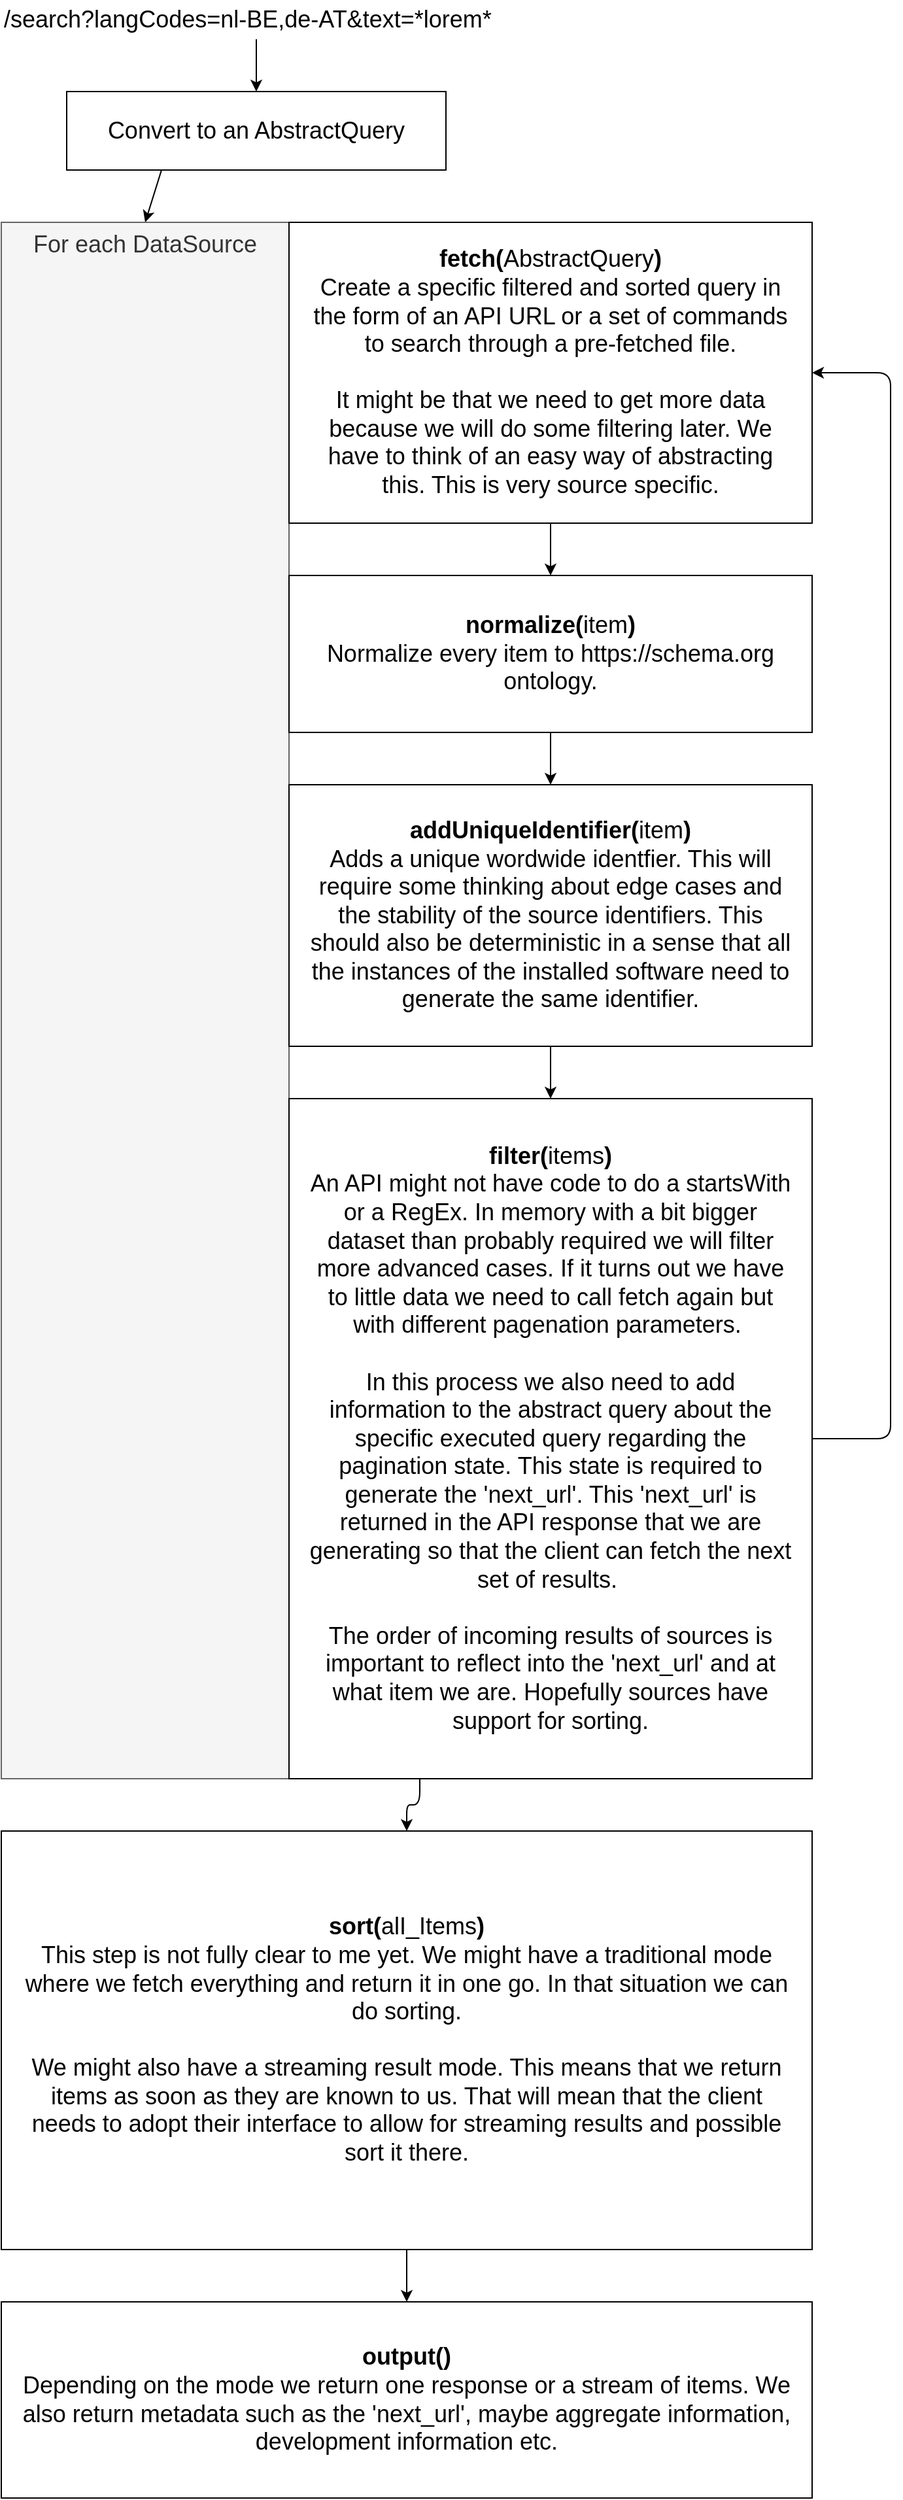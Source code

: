 <mxfile>
    <diagram id="UzllzLov6MiDBfOCMm3I" name="Page-1">
        <mxGraphModel dx="986" dy="552" grid="1" gridSize="10" guides="1" tooltips="1" connect="1" arrows="1" fold="1" page="1" pageScale="1" pageWidth="850" pageHeight="1100" math="0" shadow="0">
            <root>
                <mxCell id="0"/>
                <mxCell id="1" parent="0"/>
                <mxCell id="10" style="edgeStyle=none;html=1;exitX=0.5;exitY=1;exitDx=0;exitDy=0;entryX=0.5;entryY=0;entryDx=0;entryDy=0;fontSize=18;" parent="1" source="4" target="7" edge="1">
                    <mxGeometry relative="1" as="geometry"/>
                </mxCell>
                <mxCell id="4" value="/search?langCodes=nl-BE,de-AT&amp;amp;text=*lorem*" style="text;html=1;strokeColor=none;fillColor=none;align=left;verticalAlign=middle;whiteSpace=wrap;rounded=0;fontSize=18;" parent="1" vertex="1">
                    <mxGeometry x="40" y="40" width="390" height="30" as="geometry"/>
                </mxCell>
                <mxCell id="13" style="edgeStyle=none;html=1;exitX=0.25;exitY=1;exitDx=0;exitDy=0;entryX=0.5;entryY=0;entryDx=0;entryDy=0;fontSize=18;" parent="1" source="7" target="11" edge="1">
                    <mxGeometry relative="1" as="geometry"/>
                </mxCell>
                <mxCell id="7" value="Convert to an AbstractQuery" style="rounded=0;whiteSpace=wrap;html=1;fontSize=18;" parent="1" vertex="1">
                    <mxGeometry x="90" y="110" width="290" height="60" as="geometry"/>
                </mxCell>
                <mxCell id="11" value="For each DataSource" style="rounded=0;whiteSpace=wrap;html=1;fontSize=18;fillColor=#f5f5f5;fontColor=#333333;strokeColor=#666666;verticalAlign=top;" parent="1" vertex="1">
                    <mxGeometry x="40" y="210" width="220" height="1190" as="geometry"/>
                </mxCell>
                <mxCell id="15" style="edgeStyle=none;html=1;exitX=0.5;exitY=1;exitDx=0;exitDy=0;entryX=0.5;entryY=0;entryDx=0;entryDy=0;fontSize=18;" parent="1" source="12" target="14" edge="1">
                    <mxGeometry relative="1" as="geometry"/>
                </mxCell>
                <mxCell id="12" value="&lt;b&gt;fetch(&lt;/b&gt;AbstractQuery&lt;b&gt;)&lt;/b&gt;&lt;br&gt;Create a specific filtered and sorted query in the form of an API URL or a set of commands to search through a pre-fetched file.&lt;br&gt;&lt;br&gt;It might be that we need to get more data because we will do some filtering later. We have to think of an easy way of abstracting this. This is very source specific." style="rounded=0;whiteSpace=wrap;html=1;fontSize=18;spacing=15;" parent="1" vertex="1">
                    <mxGeometry x="260" y="210" width="400" height="230" as="geometry"/>
                </mxCell>
                <mxCell id="17" style="edgeStyle=none;html=1;exitX=0.5;exitY=1;exitDx=0;exitDy=0;entryX=0.5;entryY=0;entryDx=0;entryDy=0;fontSize=18;" parent="1" source="14" target="16" edge="1">
                    <mxGeometry relative="1" as="geometry"/>
                </mxCell>
                <mxCell id="14" value="&lt;b&gt;normalize(&lt;/b&gt;item&lt;b&gt;)&lt;/b&gt;&lt;br&gt;Normalize every item to https://schema.org ontology." style="rounded=0;whiteSpace=wrap;html=1;fontSize=18;spacing=15;" parent="1" vertex="1">
                    <mxGeometry x="260" y="480" width="400" height="120" as="geometry"/>
                </mxCell>
                <mxCell id="20" style="edgeStyle=orthogonalEdgeStyle;html=1;exitX=0.5;exitY=1;exitDx=0;exitDy=0;entryX=0.5;entryY=0;entryDx=0;entryDy=0;fontSize=18;" parent="1" source="16" target="18" edge="1">
                    <mxGeometry relative="1" as="geometry"/>
                </mxCell>
                <mxCell id="16" value="&lt;b&gt;addUniqueIdentifier(&lt;/b&gt;item&lt;b&gt;)&lt;/b&gt;&lt;br&gt;Adds a unique wordwide identfier. This will require some thinking about edge cases and the stability of the source identifiers. This should also be deterministic in a sense that all the instances of the installed software need to generate the same identifier." style="rounded=0;whiteSpace=wrap;html=1;fontSize=18;spacing=15;" parent="1" vertex="1">
                    <mxGeometry x="260" y="640" width="400" height="200" as="geometry"/>
                </mxCell>
                <mxCell id="19" style="edgeStyle=orthogonalEdgeStyle;html=1;exitX=1;exitY=0.5;exitDx=0;exitDy=0;entryX=1;entryY=0.5;entryDx=0;entryDy=0;fontSize=18;" parent="1" source="18" target="12" edge="1">
                    <mxGeometry relative="1" as="geometry">
                        <Array as="points">
                            <mxPoint x="720" y="1140"/>
                            <mxPoint x="720" y="325"/>
                        </Array>
                    </mxGeometry>
                </mxCell>
                <mxCell id="23" style="edgeStyle=orthogonalEdgeStyle;html=1;exitX=0.25;exitY=1;exitDx=0;exitDy=0;fontSize=18;" parent="1" source="18" target="21" edge="1">
                    <mxGeometry relative="1" as="geometry"/>
                </mxCell>
                <mxCell id="18" value="&lt;b&gt;filter(&lt;/b&gt;items&lt;b&gt;)&lt;/b&gt;&lt;br&gt;An API might not have code to do a startsWith or a RegEx. In memory with a bit bigger dataset than probably required we will filter more advanced cases. If it turns out we have to little data we need to call fetch again but with different pagenation parameters.&amp;nbsp;&lt;br&gt;&lt;br&gt;In this process we also need to add information to the abstract query about the specific executed query regarding the pagination state. This state is required to generate the 'next_url'. This 'next_url' is returned in the API response that we are generating so that the client can fetch the next set of results.&amp;nbsp;&lt;br&gt;&lt;br&gt;The order of incoming results of sources is important to reflect into the 'next_url' and at what item we are. Hopefully sources have support for sorting." style="rounded=0;whiteSpace=wrap;html=1;fontSize=18;spacing=15;" parent="1" vertex="1">
                    <mxGeometry x="260" y="880" width="400" height="520" as="geometry"/>
                </mxCell>
                <mxCell id="25" style="edgeStyle=orthogonalEdgeStyle;html=1;exitX=0.5;exitY=1;exitDx=0;exitDy=0;entryX=0.5;entryY=0;entryDx=0;entryDy=0;fontSize=18;" parent="1" source="21" target="24" edge="1">
                    <mxGeometry relative="1" as="geometry"/>
                </mxCell>
                <mxCell id="21" value="&lt;b&gt;sort(&lt;/b&gt;alI_Items&lt;b&gt;)&lt;/b&gt;&lt;br&gt;This step is not fully clear to me yet. We might have a traditional mode where we fetch everything and return it in one go. In that situation we can do sorting.&lt;br&gt;&lt;br&gt;We might also have a streaming result mode. This means that we return items as soon as they are known to us. That will mean that the client needs to adopt their interface to allow for streaming results and possible sort it there." style="rounded=0;whiteSpace=wrap;html=1;fontSize=18;spacing=15;" parent="1" vertex="1">
                    <mxGeometry x="40" y="1440" width="620" height="320" as="geometry"/>
                </mxCell>
                <mxCell id="24" value="&lt;b&gt;output()&lt;/b&gt;&lt;br&gt;Depending on the mode we return one response or a stream of items. We also return metadata such as the 'next_url', maybe aggregate information, development information etc." style="rounded=0;whiteSpace=wrap;html=1;fontSize=18;spacing=15;" parent="1" vertex="1">
                    <mxGeometry x="40" y="1800" width="620" height="150" as="geometry"/>
                </mxCell>
            </root>
        </mxGraphModel>
    </diagram>
    <diagram id="xechYlAe_C1E5WnJikjd" name="Page-2">
        <mxGraphModel dx="986" dy="552" grid="1" gridSize="10" guides="1" tooltips="1" connect="1" arrows="1" fold="1" page="1" pageScale="1" pageWidth="850" pageHeight="1100" math="0" shadow="0">
            <root>
                <mxCell id="b7wwP4V9gD_dLYp3s5tP-0"/>
                <mxCell id="b7wwP4V9gD_dLYp3s5tP-1" parent="b7wwP4V9gD_dLYp3s5tP-0"/>
                <mxCell id="b7wwP4V9gD_dLYp3s5tP-91" value="" style="rounded=0;whiteSpace=wrap;html=1;fillColor=#dae8fc;strokeColor=#6c8ebf;" parent="b7wwP4V9gD_dLYp3s5tP-1" vertex="1">
                    <mxGeometry x="320" y="280" width="200" height="80" as="geometry"/>
                </mxCell>
                <mxCell id="b7wwP4V9gD_dLYp3s5tP-14" value="" style="rounded=0;whiteSpace=wrap;html=1;" parent="b7wwP4V9gD_dLYp3s5tP-1" vertex="1">
                    <mxGeometry x="320" y="160" width="400" height="80" as="geometry"/>
                </mxCell>
                <mxCell id="b7wwP4V9gD_dLYp3s5tP-7" value="" style="rounded=0;whiteSpace=wrap;html=1;fillColor=#dae8fc;strokeColor=#6c8ebf;" parent="b7wwP4V9gD_dLYp3s5tP-1" vertex="1">
                    <mxGeometry x="120" y="160" width="200" height="80" as="geometry"/>
                </mxCell>
                <mxCell id="b7wwP4V9gD_dLYp3s5tP-2" value="20" style="rounded=0;whiteSpace=wrap;html=1;" parent="b7wwP4V9gD_dLYp3s5tP-1" vertex="1">
                    <mxGeometry x="120" y="180" width="40" height="40" as="geometry"/>
                </mxCell>
                <mxCell id="b7wwP4V9gD_dLYp3s5tP-3" value="20" style="rounded=0;whiteSpace=wrap;html=1;" parent="b7wwP4V9gD_dLYp3s5tP-1" vertex="1">
                    <mxGeometry x="160" y="180" width="40" height="40" as="geometry"/>
                </mxCell>
                <mxCell id="b7wwP4V9gD_dLYp3s5tP-4" value="20" style="rounded=0;whiteSpace=wrap;html=1;" parent="b7wwP4V9gD_dLYp3s5tP-1" vertex="1">
                    <mxGeometry x="240" y="180" width="40" height="40" as="geometry"/>
                </mxCell>
                <mxCell id="b7wwP4V9gD_dLYp3s5tP-5" value="20" style="rounded=0;whiteSpace=wrap;html=1;" parent="b7wwP4V9gD_dLYp3s5tP-1" vertex="1">
                    <mxGeometry x="200" y="180" width="40" height="40" as="geometry"/>
                </mxCell>
                <mxCell id="b7wwP4V9gD_dLYp3s5tP-6" value="done" style="rounded=0;whiteSpace=wrap;html=1;" parent="b7wwP4V9gD_dLYp3s5tP-1" vertex="1">
                    <mxGeometry x="280" y="180" width="40" height="40" as="geometry"/>
                </mxCell>
                <mxCell id="b7wwP4V9gD_dLYp3s5tP-9" value="" style="rounded=0;whiteSpace=wrap;html=1;" parent="b7wwP4V9gD_dLYp3s5tP-1" vertex="1">
                    <mxGeometry x="320" y="180" width="40" height="40" as="geometry"/>
                </mxCell>
                <mxCell id="b7wwP4V9gD_dLYp3s5tP-10" value="" style="rounded=0;whiteSpace=wrap;html=1;" parent="b7wwP4V9gD_dLYp3s5tP-1" vertex="1">
                    <mxGeometry x="360" y="180" width="40" height="40" as="geometry"/>
                </mxCell>
                <mxCell id="b7wwP4V9gD_dLYp3s5tP-11" value="" style="rounded=0;whiteSpace=wrap;html=1;" parent="b7wwP4V9gD_dLYp3s5tP-1" vertex="1">
                    <mxGeometry x="440" y="180" width="40" height="40" as="geometry"/>
                </mxCell>
                <mxCell id="b7wwP4V9gD_dLYp3s5tP-12" value="" style="rounded=0;whiteSpace=wrap;html=1;" parent="b7wwP4V9gD_dLYp3s5tP-1" vertex="1">
                    <mxGeometry x="400" y="180" width="40" height="40" as="geometry"/>
                </mxCell>
                <mxCell id="b7wwP4V9gD_dLYp3s5tP-13" value="" style="rounded=0;whiteSpace=wrap;html=1;" parent="b7wwP4V9gD_dLYp3s5tP-1" vertex="1">
                    <mxGeometry x="480" y="180" width="40" height="40" as="geometry"/>
                </mxCell>
                <mxCell id="b7wwP4V9gD_dLYp3s5tP-15" value="" style="rounded=0;whiteSpace=wrap;html=1;" parent="b7wwP4V9gD_dLYp3s5tP-1" vertex="1">
                    <mxGeometry x="520" y="180" width="40" height="40" as="geometry"/>
                </mxCell>
                <mxCell id="b7wwP4V9gD_dLYp3s5tP-16" value="" style="rounded=0;whiteSpace=wrap;html=1;" parent="b7wwP4V9gD_dLYp3s5tP-1" vertex="1">
                    <mxGeometry x="560" y="180" width="40" height="40" as="geometry"/>
                </mxCell>
                <mxCell id="b7wwP4V9gD_dLYp3s5tP-17" value="" style="rounded=0;whiteSpace=wrap;html=1;" parent="b7wwP4V9gD_dLYp3s5tP-1" vertex="1">
                    <mxGeometry x="640" y="180" width="40" height="40" as="geometry"/>
                </mxCell>
                <mxCell id="b7wwP4V9gD_dLYp3s5tP-18" value="" style="rounded=0;whiteSpace=wrap;html=1;" parent="b7wwP4V9gD_dLYp3s5tP-1" vertex="1">
                    <mxGeometry x="600" y="180" width="40" height="40" as="geometry"/>
                </mxCell>
                <mxCell id="b7wwP4V9gD_dLYp3s5tP-19" value="" style="rounded=0;whiteSpace=wrap;html=1;" parent="b7wwP4V9gD_dLYp3s5tP-1" vertex="1">
                    <mxGeometry x="680" y="180" width="40" height="40" as="geometry"/>
                </mxCell>
                <mxCell id="b7wwP4V9gD_dLYp3s5tP-74" value="" style="rounded=0;whiteSpace=wrap;html=1;" parent="b7wwP4V9gD_dLYp3s5tP-1" vertex="1">
                    <mxGeometry x="520" y="280" width="200" height="80" as="geometry"/>
                </mxCell>
                <mxCell id="b7wwP4V9gD_dLYp3s5tP-75" value="" style="rounded=0;whiteSpace=wrap;html=1;" parent="b7wwP4V9gD_dLYp3s5tP-1" vertex="1">
                    <mxGeometry x="120" y="280" width="200" height="80" as="geometry"/>
                </mxCell>
                <mxCell id="b7wwP4V9gD_dLYp3s5tP-76" value="20" style="rounded=0;whiteSpace=wrap;html=1;" parent="b7wwP4V9gD_dLYp3s5tP-1" vertex="1">
                    <mxGeometry x="120" y="300" width="40" height="40" as="geometry"/>
                </mxCell>
                <mxCell id="b7wwP4V9gD_dLYp3s5tP-77" value="20" style="rounded=0;whiteSpace=wrap;html=1;" parent="b7wwP4V9gD_dLYp3s5tP-1" vertex="1">
                    <mxGeometry x="160" y="300" width="40" height="40" as="geometry"/>
                </mxCell>
                <mxCell id="b7wwP4V9gD_dLYp3s5tP-78" value="20" style="rounded=0;whiteSpace=wrap;html=1;" parent="b7wwP4V9gD_dLYp3s5tP-1" vertex="1">
                    <mxGeometry x="240" y="300" width="40" height="40" as="geometry"/>
                </mxCell>
                <mxCell id="b7wwP4V9gD_dLYp3s5tP-79" value="20" style="rounded=0;whiteSpace=wrap;html=1;" parent="b7wwP4V9gD_dLYp3s5tP-1" vertex="1">
                    <mxGeometry x="200" y="300" width="40" height="40" as="geometry"/>
                </mxCell>
                <mxCell id="b7wwP4V9gD_dLYp3s5tP-80" value="done" style="rounded=0;whiteSpace=wrap;html=1;" parent="b7wwP4V9gD_dLYp3s5tP-1" vertex="1">
                    <mxGeometry x="280" y="300" width="40" height="40" as="geometry"/>
                </mxCell>
                <mxCell id="b7wwP4V9gD_dLYp3s5tP-81" value="done" style="rounded=0;whiteSpace=wrap;html=1;" parent="b7wwP4V9gD_dLYp3s5tP-1" vertex="1">
                    <mxGeometry x="320" y="300" width="40" height="40" as="geometry"/>
                </mxCell>
                <mxCell id="b7wwP4V9gD_dLYp3s5tP-82" value="20" style="rounded=0;whiteSpace=wrap;html=1;" parent="b7wwP4V9gD_dLYp3s5tP-1" vertex="1">
                    <mxGeometry x="360" y="300" width="40" height="40" as="geometry"/>
                </mxCell>
                <mxCell id="b7wwP4V9gD_dLYp3s5tP-83" value="20" style="rounded=0;whiteSpace=wrap;html=1;" parent="b7wwP4V9gD_dLYp3s5tP-1" vertex="1">
                    <mxGeometry x="440" y="300" width="40" height="40" as="geometry"/>
                </mxCell>
                <mxCell id="b7wwP4V9gD_dLYp3s5tP-84" value="20" style="rounded=0;whiteSpace=wrap;html=1;" parent="b7wwP4V9gD_dLYp3s5tP-1" vertex="1">
                    <mxGeometry x="400" y="300" width="40" height="40" as="geometry"/>
                </mxCell>
                <mxCell id="b7wwP4V9gD_dLYp3s5tP-85" value="20" style="rounded=0;whiteSpace=wrap;html=1;" parent="b7wwP4V9gD_dLYp3s5tP-1" vertex="1">
                    <mxGeometry x="480" y="300" width="40" height="40" as="geometry"/>
                </mxCell>
                <mxCell id="b7wwP4V9gD_dLYp3s5tP-86" value="" style="rounded=0;whiteSpace=wrap;html=1;" parent="b7wwP4V9gD_dLYp3s5tP-1" vertex="1">
                    <mxGeometry x="520" y="300" width="40" height="40" as="geometry"/>
                </mxCell>
                <mxCell id="b7wwP4V9gD_dLYp3s5tP-87" value="" style="rounded=0;whiteSpace=wrap;html=1;" parent="b7wwP4V9gD_dLYp3s5tP-1" vertex="1">
                    <mxGeometry x="560" y="300" width="40" height="40" as="geometry"/>
                </mxCell>
                <mxCell id="b7wwP4V9gD_dLYp3s5tP-88" value="" style="rounded=0;whiteSpace=wrap;html=1;" parent="b7wwP4V9gD_dLYp3s5tP-1" vertex="1">
                    <mxGeometry x="640" y="300" width="40" height="40" as="geometry"/>
                </mxCell>
                <mxCell id="b7wwP4V9gD_dLYp3s5tP-89" value="" style="rounded=0;whiteSpace=wrap;html=1;" parent="b7wwP4V9gD_dLYp3s5tP-1" vertex="1">
                    <mxGeometry x="600" y="300" width="40" height="40" as="geometry"/>
                </mxCell>
                <mxCell id="b7wwP4V9gD_dLYp3s5tP-90" value="" style="rounded=0;whiteSpace=wrap;html=1;" parent="b7wwP4V9gD_dLYp3s5tP-1" vertex="1">
                    <mxGeometry x="680" y="300" width="40" height="40" as="geometry"/>
                </mxCell>
                <mxCell id="b7wwP4V9gD_dLYp3s5tP-93" value="" style="rounded=0;whiteSpace=wrap;html=1;fillColor=#dae8fc;strokeColor=#6c8ebf;" parent="b7wwP4V9gD_dLYp3s5tP-1" vertex="1">
                    <mxGeometry x="520" y="400" width="200" height="80" as="geometry"/>
                </mxCell>
                <mxCell id="b7wwP4V9gD_dLYp3s5tP-94" value="" style="rounded=0;whiteSpace=wrap;html=1;" parent="b7wwP4V9gD_dLYp3s5tP-1" vertex="1">
                    <mxGeometry x="120" y="400" width="400" height="80" as="geometry"/>
                </mxCell>
                <mxCell id="b7wwP4V9gD_dLYp3s5tP-95" value="20" style="rounded=0;whiteSpace=wrap;html=1;" parent="b7wwP4V9gD_dLYp3s5tP-1" vertex="1">
                    <mxGeometry x="120" y="420" width="40" height="40" as="geometry"/>
                </mxCell>
                <mxCell id="b7wwP4V9gD_dLYp3s5tP-96" value="20" style="rounded=0;whiteSpace=wrap;html=1;" parent="b7wwP4V9gD_dLYp3s5tP-1" vertex="1">
                    <mxGeometry x="160" y="420" width="40" height="40" as="geometry"/>
                </mxCell>
                <mxCell id="b7wwP4V9gD_dLYp3s5tP-97" value="20" style="rounded=0;whiteSpace=wrap;html=1;" parent="b7wwP4V9gD_dLYp3s5tP-1" vertex="1">
                    <mxGeometry x="240" y="420" width="40" height="40" as="geometry"/>
                </mxCell>
                <mxCell id="b7wwP4V9gD_dLYp3s5tP-98" value="20" style="rounded=0;whiteSpace=wrap;html=1;" parent="b7wwP4V9gD_dLYp3s5tP-1" vertex="1">
                    <mxGeometry x="200" y="420" width="40" height="40" as="geometry"/>
                </mxCell>
                <mxCell id="b7wwP4V9gD_dLYp3s5tP-99" value="done" style="rounded=0;whiteSpace=wrap;html=1;" parent="b7wwP4V9gD_dLYp3s5tP-1" vertex="1">
                    <mxGeometry x="280" y="420" width="40" height="40" as="geometry"/>
                </mxCell>
                <mxCell id="b7wwP4V9gD_dLYp3s5tP-100" value="done" style="rounded=0;whiteSpace=wrap;html=1;" parent="b7wwP4V9gD_dLYp3s5tP-1" vertex="1">
                    <mxGeometry x="320" y="420" width="40" height="40" as="geometry"/>
                </mxCell>
                <mxCell id="b7wwP4V9gD_dLYp3s5tP-101" value="20" style="rounded=0;whiteSpace=wrap;html=1;" parent="b7wwP4V9gD_dLYp3s5tP-1" vertex="1">
                    <mxGeometry x="360" y="420" width="40" height="40" as="geometry"/>
                </mxCell>
                <mxCell id="b7wwP4V9gD_dLYp3s5tP-102" value="20" style="rounded=0;whiteSpace=wrap;html=1;" parent="b7wwP4V9gD_dLYp3s5tP-1" vertex="1">
                    <mxGeometry x="440" y="420" width="40" height="40" as="geometry"/>
                </mxCell>
                <mxCell id="b7wwP4V9gD_dLYp3s5tP-103" value="20" style="rounded=0;whiteSpace=wrap;html=1;" parent="b7wwP4V9gD_dLYp3s5tP-1" vertex="1">
                    <mxGeometry x="400" y="420" width="40" height="40" as="geometry"/>
                </mxCell>
                <mxCell id="b7wwP4V9gD_dLYp3s5tP-104" value="20" style="rounded=0;whiteSpace=wrap;html=1;" parent="b7wwP4V9gD_dLYp3s5tP-1" vertex="1">
                    <mxGeometry x="480" y="420" width="40" height="40" as="geometry"/>
                </mxCell>
                <mxCell id="b7wwP4V9gD_dLYp3s5tP-105" value="hit" style="rounded=0;whiteSpace=wrap;html=1;" parent="b7wwP4V9gD_dLYp3s5tP-1" vertex="1">
                    <mxGeometry x="520" y="420" width="40" height="40" as="geometry"/>
                </mxCell>
                <mxCell id="b7wwP4V9gD_dLYp3s5tP-106" value="20" style="rounded=0;whiteSpace=wrap;html=1;" parent="b7wwP4V9gD_dLYp3s5tP-1" vertex="1">
                    <mxGeometry x="560" y="420" width="40" height="40" as="geometry"/>
                </mxCell>
                <mxCell id="b7wwP4V9gD_dLYp3s5tP-107" value="20" style="rounded=0;whiteSpace=wrap;html=1;" parent="b7wwP4V9gD_dLYp3s5tP-1" vertex="1">
                    <mxGeometry x="640" y="420" width="40" height="40" as="geometry"/>
                </mxCell>
                <mxCell id="b7wwP4V9gD_dLYp3s5tP-108" value="20" style="rounded=0;whiteSpace=wrap;html=1;" parent="b7wwP4V9gD_dLYp3s5tP-1" vertex="1">
                    <mxGeometry x="600" y="420" width="40" height="40" as="geometry"/>
                </mxCell>
                <mxCell id="b7wwP4V9gD_dLYp3s5tP-109" value="20" style="rounded=0;whiteSpace=wrap;html=1;" parent="b7wwP4V9gD_dLYp3s5tP-1" vertex="1">
                    <mxGeometry x="680" y="420" width="40" height="40" as="geometry"/>
                </mxCell>
                <mxCell id="b7wwP4V9gD_dLYp3s5tP-111" value="" style="rounded=0;whiteSpace=wrap;html=1;" parent="b7wwP4V9gD_dLYp3s5tP-1" vertex="1">
                    <mxGeometry x="400" y="520" width="320" height="80" as="geometry"/>
                </mxCell>
                <mxCell id="b7wwP4V9gD_dLYp3s5tP-112" value="" style="rounded=0;whiteSpace=wrap;html=1;fillColor=#dae8fc;strokeColor=#6c8ebf;" parent="b7wwP4V9gD_dLYp3s5tP-1" vertex="1">
                    <mxGeometry x="120" y="520" width="280" height="80" as="geometry"/>
                </mxCell>
                <mxCell id="b7wwP4V9gD_dLYp3s5tP-113" value="40" style="rounded=0;whiteSpace=wrap;html=1;" parent="b7wwP4V9gD_dLYp3s5tP-1" vertex="1">
                    <mxGeometry x="120" y="540" width="40" height="40" as="geometry"/>
                </mxCell>
                <mxCell id="b7wwP4V9gD_dLYp3s5tP-114" value="hit" style="rounded=0;whiteSpace=wrap;html=1;" parent="b7wwP4V9gD_dLYp3s5tP-1" vertex="1">
                    <mxGeometry x="160" y="540" width="40" height="40" as="geometry"/>
                </mxCell>
                <mxCell id="b7wwP4V9gD_dLYp3s5tP-115" value="40" style="rounded=0;whiteSpace=wrap;html=1;" parent="b7wwP4V9gD_dLYp3s5tP-1" vertex="1">
                    <mxGeometry x="240" y="540" width="40" height="40" as="geometry"/>
                </mxCell>
                <mxCell id="b7wwP4V9gD_dLYp3s5tP-116" value="40" style="rounded=0;whiteSpace=wrap;html=1;" parent="b7wwP4V9gD_dLYp3s5tP-1" vertex="1">
                    <mxGeometry x="200" y="540" width="40" height="40" as="geometry"/>
                </mxCell>
                <mxCell id="b7wwP4V9gD_dLYp3s5tP-117" value="done" style="rounded=0;whiteSpace=wrap;html=1;" parent="b7wwP4V9gD_dLYp3s5tP-1" vertex="1">
                    <mxGeometry x="280" y="540" width="40" height="40" as="geometry"/>
                </mxCell>
                <mxCell id="b7wwP4V9gD_dLYp3s5tP-118" value="done" style="rounded=0;whiteSpace=wrap;html=1;" parent="b7wwP4V9gD_dLYp3s5tP-1" vertex="1">
                    <mxGeometry x="320" y="540" width="40" height="40" as="geometry"/>
                </mxCell>
                <mxCell id="b7wwP4V9gD_dLYp3s5tP-119" value="40" style="rounded=0;whiteSpace=wrap;html=1;" parent="b7wwP4V9gD_dLYp3s5tP-1" vertex="1">
                    <mxGeometry x="360" y="540" width="40" height="40" as="geometry"/>
                </mxCell>
                <mxCell id="b7wwP4V9gD_dLYp3s5tP-120" value="20" style="rounded=0;whiteSpace=wrap;html=1;" parent="b7wwP4V9gD_dLYp3s5tP-1" vertex="1">
                    <mxGeometry x="440" y="540" width="40" height="40" as="geometry"/>
                </mxCell>
                <mxCell id="b7wwP4V9gD_dLYp3s5tP-121" value="20" style="rounded=0;whiteSpace=wrap;html=1;" parent="b7wwP4V9gD_dLYp3s5tP-1" vertex="1">
                    <mxGeometry x="400" y="540" width="40" height="40" as="geometry"/>
                </mxCell>
                <mxCell id="b7wwP4V9gD_dLYp3s5tP-122" value="20" style="rounded=0;whiteSpace=wrap;html=1;" parent="b7wwP4V9gD_dLYp3s5tP-1" vertex="1">
                    <mxGeometry x="480" y="540" width="40" height="40" as="geometry"/>
                </mxCell>
                <mxCell id="b7wwP4V9gD_dLYp3s5tP-123" value="hit" style="rounded=0;whiteSpace=wrap;html=1;" parent="b7wwP4V9gD_dLYp3s5tP-1" vertex="1">
                    <mxGeometry x="520" y="540" width="40" height="40" as="geometry"/>
                </mxCell>
                <mxCell id="b7wwP4V9gD_dLYp3s5tP-124" value="20" style="rounded=0;whiteSpace=wrap;html=1;" parent="b7wwP4V9gD_dLYp3s5tP-1" vertex="1">
                    <mxGeometry x="560" y="540" width="40" height="40" as="geometry"/>
                </mxCell>
                <mxCell id="b7wwP4V9gD_dLYp3s5tP-125" value="20" style="rounded=0;whiteSpace=wrap;html=1;" parent="b7wwP4V9gD_dLYp3s5tP-1" vertex="1">
                    <mxGeometry x="640" y="540" width="40" height="40" as="geometry"/>
                </mxCell>
                <mxCell id="b7wwP4V9gD_dLYp3s5tP-126" value="20" style="rounded=0;whiteSpace=wrap;html=1;" parent="b7wwP4V9gD_dLYp3s5tP-1" vertex="1">
                    <mxGeometry x="600" y="540" width="40" height="40" as="geometry"/>
                </mxCell>
                <mxCell id="b7wwP4V9gD_dLYp3s5tP-127" value="20" style="rounded=0;whiteSpace=wrap;html=1;" parent="b7wwP4V9gD_dLYp3s5tP-1" vertex="1">
                    <mxGeometry x="680" y="540" width="40" height="40" as="geometry"/>
                </mxCell>
            </root>
        </mxGraphModel>
    </diagram>
</mxfile>